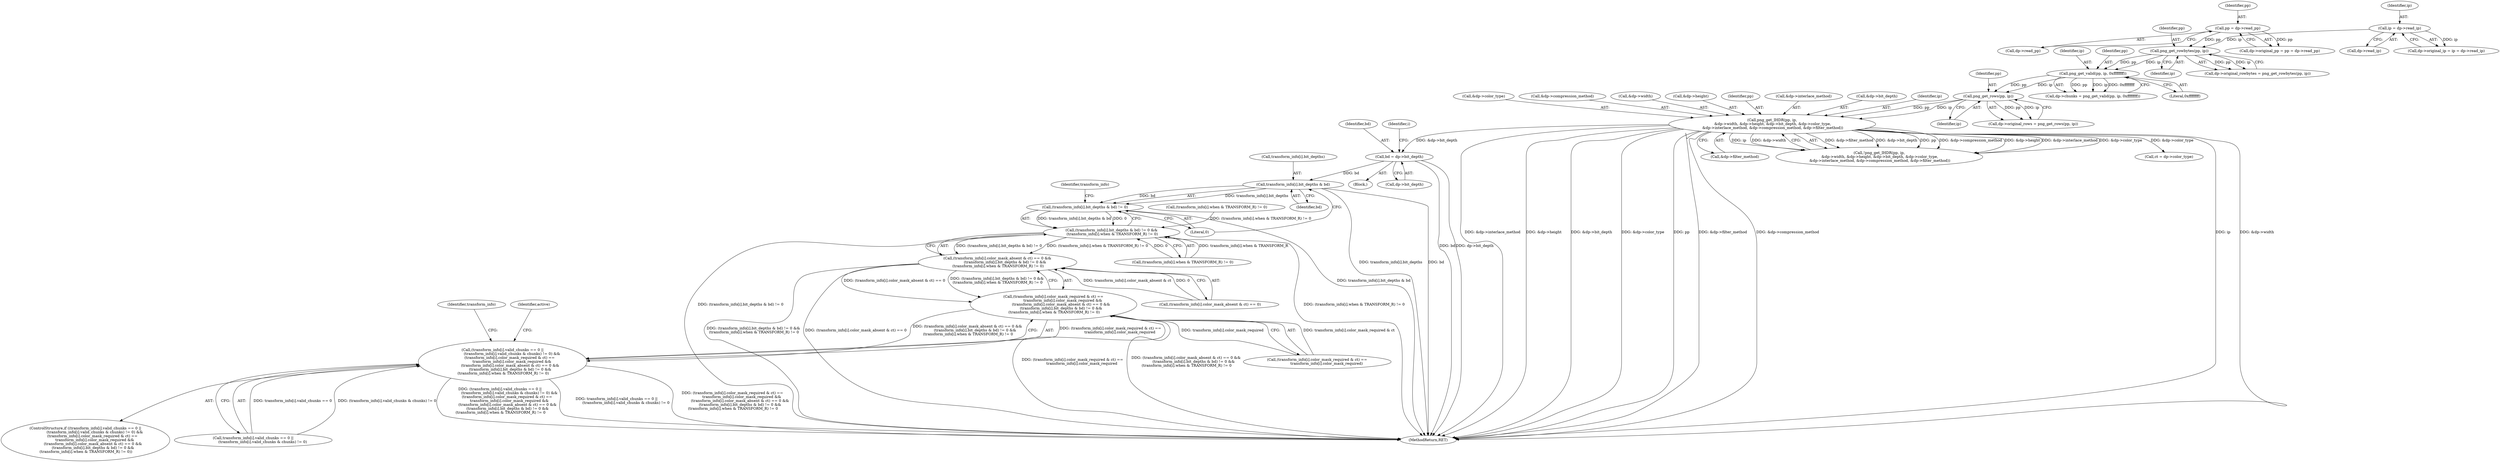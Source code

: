 digraph "0_Android_9d4853418ab2f754c2b63e091c29c5529b8b86ca_25@array" {
"1000341" [label="(Call,transform_info[i].bit_depths & bd)"];
"1000264" [label="(Call,bd = dp->bit_depth)"];
"1000207" [label="(Call,png_get_IHDR(pp, ip,\n &dp->width, &dp->height, &dp->bit_depth, &dp->color_type,\n &dp->interlace_method, &dp->compression_method, &dp->filter_method))"];
"1000192" [label="(Call,png_get_rows(pp, ip))"];
"1000172" [label="(Call,png_get_valid(pp, ip, 0xffffffff))"];
"1000155" [label="(Call,png_get_rowbytes(pp, ip))"];
"1000126" [label="(Call,pp = dp->read_pp)"];
"1000141" [label="(Call,ip = dp->read_ip)"];
"1000340" [label="(Call,(transform_info[i].bit_depths & bd) != 0)"];
"1000339" [label="(Call,(transform_info[i].bit_depths & bd) != 0 &&\n (transform_info[i].when & TRANSFORM_R) != 0)"];
"1000329" [label="(Call,(transform_info[i].color_mask_absent & ct) == 0 &&\n             (transform_info[i].bit_depths & bd) != 0 &&\n (transform_info[i].when & TRANSFORM_R) != 0)"];
"1000315" [label="(Call,(transform_info[i].color_mask_required & ct) ==\n                transform_info[i].color_mask_required &&\n             (transform_info[i].color_mask_absent & ct) == 0 &&\n             (transform_info[i].bit_depths & bd) != 0 &&\n (transform_info[i].when & TRANSFORM_R) != 0)"];
"1000297" [label="(Call,(transform_info[i].valid_chunks == 0 ||\n                (transform_info[i].valid_chunks & chunks) != 0) &&\n            (transform_info[i].color_mask_required & ct) ==\n                transform_info[i].color_mask_required &&\n             (transform_info[i].color_mask_absent & ct) == 0 &&\n             (transform_info[i].bit_depths & bd) != 0 &&\n (transform_info[i].when & TRANSFORM_R) != 0)"];
"1000168" [label="(Call,dp->chunks = png_get_valid(pp, ip, 0xffffffff))"];
"1000128" [label="(Call,dp->read_pp)"];
"1000142" [label="(Identifier,ip)"];
"1000315" [label="(Call,(transform_info[i].color_mask_required & ct) ==\n                transform_info[i].color_mask_required &&\n             (transform_info[i].color_mask_absent & ct) == 0 &&\n             (transform_info[i].bit_depths & bd) != 0 &&\n (transform_info[i].when & TRANSFORM_R) != 0)"];
"1000316" [label="(Call,(transform_info[i].color_mask_required & ct) ==\n                transform_info[i].color_mask_required)"];
"1000234" [label="(Call,&dp->filter_method)"];
"1000193" [label="(Identifier,pp)"];
"1000340" [label="(Call,(transform_info[i].bit_depths & bd) != 0)"];
"1000175" [label="(Literal,0xffffffff)"];
"1000208" [label="(Identifier,pp)"];
"1000330" [label="(Call,(transform_info[i].color_mask_absent & ct) == 0)"];
"1000155" [label="(Call,png_get_rowbytes(pp, ip))"];
"1000122" [label="(Call,dp->original_pp = pp = dp->read_pp)"];
"1000296" [label="(ControlStructure,if ((transform_info[i].valid_chunks == 0 ||\n                (transform_info[i].valid_chunks & chunks) != 0) &&\n            (transform_info[i].color_mask_required & ct) ==\n                transform_info[i].color_mask_required &&\n             (transform_info[i].color_mask_absent & ct) == 0 &&\n             (transform_info[i].bit_depths & bd) != 0 &&\n (transform_info[i].when & TRANSFORM_R) != 0))"];
"1000367" [label="(Identifier,transform_info)"];
"1000342" [label="(Call,transform_info[i].bit_depths)"];
"1000298" [label="(Call,transform_info[i].valid_chunks == 0 ||\n                (transform_info[i].valid_chunks & chunks) != 0)"];
"1000226" [label="(Call,&dp->interlace_method)"];
"1000218" [label="(Call,&dp->bit_depth)"];
"1000174" [label="(Identifier,ip)"];
"1000206" [label="(Call,!png_get_IHDR(pp, ip,\n &dp->width, &dp->height, &dp->bit_depth, &dp->color_type,\n &dp->interlace_method, &dp->compression_method, &dp->filter_method))"];
"1000192" [label="(Call,png_get_rows(pp, ip))"];
"1000353" [label="(Identifier,transform_info)"];
"1000209" [label="(Identifier,ip)"];
"1000265" [label="(Identifier,bd)"];
"1000348" [label="(Literal,0)"];
"1000151" [label="(Call,dp->original_rowbytes = png_get_rowbytes(pp, ip))"];
"1000388" [label="(MethodReturn,RET)"];
"1000272" [label="(Identifier,i)"];
"1000242" [label="(Block,)"];
"1000143" [label="(Call,dp->read_ip)"];
"1000363" [label="(Call,(transform_info[i].when & TRANSFORM_R) != 0)"];
"1000264" [label="(Call,bd = dp->bit_depth)"];
"1000173" [label="(Identifier,pp)"];
"1000137" [label="(Call,dp->original_ip = ip = dp->read_ip)"];
"1000258" [label="(Call,ct = dp->color_type)"];
"1000222" [label="(Call,&dp->color_type)"];
"1000127" [label="(Identifier,pp)"];
"1000207" [label="(Call,png_get_IHDR(pp, ip,\n &dp->width, &dp->height, &dp->bit_depth, &dp->color_type,\n &dp->interlace_method, &dp->compression_method, &dp->filter_method))"];
"1000329" [label="(Call,(transform_info[i].color_mask_absent & ct) == 0 &&\n             (transform_info[i].bit_depths & bd) != 0 &&\n (transform_info[i].when & TRANSFORM_R) != 0)"];
"1000341" [label="(Call,transform_info[i].bit_depths & bd)"];
"1000141" [label="(Call,ip = dp->read_ip)"];
"1000359" [label="(Identifier,active)"];
"1000156" [label="(Identifier,pp)"];
"1000230" [label="(Call,&dp->compression_method)"];
"1000194" [label="(Identifier,ip)"];
"1000266" [label="(Call,dp->bit_depth)"];
"1000347" [label="(Identifier,bd)"];
"1000349" [label="(Call,(transform_info[i].when & TRANSFORM_R) != 0)"];
"1000210" [label="(Call,&dp->width)"];
"1000297" [label="(Call,(transform_info[i].valid_chunks == 0 ||\n                (transform_info[i].valid_chunks & chunks) != 0) &&\n            (transform_info[i].color_mask_required & ct) ==\n                transform_info[i].color_mask_required &&\n             (transform_info[i].color_mask_absent & ct) == 0 &&\n             (transform_info[i].bit_depths & bd) != 0 &&\n (transform_info[i].when & TRANSFORM_R) != 0)"];
"1000126" [label="(Call,pp = dp->read_pp)"];
"1000214" [label="(Call,&dp->height)"];
"1000157" [label="(Identifier,ip)"];
"1000188" [label="(Call,dp->original_rows = png_get_rows(pp, ip))"];
"1000172" [label="(Call,png_get_valid(pp, ip, 0xffffffff))"];
"1000339" [label="(Call,(transform_info[i].bit_depths & bd) != 0 &&\n (transform_info[i].when & TRANSFORM_R) != 0)"];
"1000341" -> "1000340"  [label="AST: "];
"1000341" -> "1000347"  [label="CFG: "];
"1000342" -> "1000341"  [label="AST: "];
"1000347" -> "1000341"  [label="AST: "];
"1000348" -> "1000341"  [label="CFG: "];
"1000341" -> "1000388"  [label="DDG: bd"];
"1000341" -> "1000388"  [label="DDG: transform_info[i].bit_depths"];
"1000341" -> "1000340"  [label="DDG: transform_info[i].bit_depths"];
"1000341" -> "1000340"  [label="DDG: bd"];
"1000264" -> "1000341"  [label="DDG: bd"];
"1000264" -> "1000242"  [label="AST: "];
"1000264" -> "1000266"  [label="CFG: "];
"1000265" -> "1000264"  [label="AST: "];
"1000266" -> "1000264"  [label="AST: "];
"1000272" -> "1000264"  [label="CFG: "];
"1000264" -> "1000388"  [label="DDG: bd"];
"1000264" -> "1000388"  [label="DDG: dp->bit_depth"];
"1000207" -> "1000264"  [label="DDG: &dp->bit_depth"];
"1000207" -> "1000206"  [label="AST: "];
"1000207" -> "1000234"  [label="CFG: "];
"1000208" -> "1000207"  [label="AST: "];
"1000209" -> "1000207"  [label="AST: "];
"1000210" -> "1000207"  [label="AST: "];
"1000214" -> "1000207"  [label="AST: "];
"1000218" -> "1000207"  [label="AST: "];
"1000222" -> "1000207"  [label="AST: "];
"1000226" -> "1000207"  [label="AST: "];
"1000230" -> "1000207"  [label="AST: "];
"1000234" -> "1000207"  [label="AST: "];
"1000206" -> "1000207"  [label="CFG: "];
"1000207" -> "1000388"  [label="DDG: ip"];
"1000207" -> "1000388"  [label="DDG: &dp->width"];
"1000207" -> "1000388"  [label="DDG: &dp->interlace_method"];
"1000207" -> "1000388"  [label="DDG: &dp->height"];
"1000207" -> "1000388"  [label="DDG: &dp->bit_depth"];
"1000207" -> "1000388"  [label="DDG: &dp->color_type"];
"1000207" -> "1000388"  [label="DDG: pp"];
"1000207" -> "1000388"  [label="DDG: &dp->filter_method"];
"1000207" -> "1000388"  [label="DDG: &dp->compression_method"];
"1000207" -> "1000206"  [label="DDG: &dp->filter_method"];
"1000207" -> "1000206"  [label="DDG: &dp->bit_depth"];
"1000207" -> "1000206"  [label="DDG: pp"];
"1000207" -> "1000206"  [label="DDG: &dp->compression_method"];
"1000207" -> "1000206"  [label="DDG: &dp->height"];
"1000207" -> "1000206"  [label="DDG: &dp->interlace_method"];
"1000207" -> "1000206"  [label="DDG: &dp->color_type"];
"1000207" -> "1000206"  [label="DDG: ip"];
"1000207" -> "1000206"  [label="DDG: &dp->width"];
"1000192" -> "1000207"  [label="DDG: pp"];
"1000192" -> "1000207"  [label="DDG: ip"];
"1000207" -> "1000258"  [label="DDG: &dp->color_type"];
"1000192" -> "1000188"  [label="AST: "];
"1000192" -> "1000194"  [label="CFG: "];
"1000193" -> "1000192"  [label="AST: "];
"1000194" -> "1000192"  [label="AST: "];
"1000188" -> "1000192"  [label="CFG: "];
"1000192" -> "1000188"  [label="DDG: pp"];
"1000192" -> "1000188"  [label="DDG: ip"];
"1000172" -> "1000192"  [label="DDG: pp"];
"1000172" -> "1000192"  [label="DDG: ip"];
"1000172" -> "1000168"  [label="AST: "];
"1000172" -> "1000175"  [label="CFG: "];
"1000173" -> "1000172"  [label="AST: "];
"1000174" -> "1000172"  [label="AST: "];
"1000175" -> "1000172"  [label="AST: "];
"1000168" -> "1000172"  [label="CFG: "];
"1000172" -> "1000168"  [label="DDG: pp"];
"1000172" -> "1000168"  [label="DDG: ip"];
"1000172" -> "1000168"  [label="DDG: 0xffffffff"];
"1000155" -> "1000172"  [label="DDG: pp"];
"1000155" -> "1000172"  [label="DDG: ip"];
"1000155" -> "1000151"  [label="AST: "];
"1000155" -> "1000157"  [label="CFG: "];
"1000156" -> "1000155"  [label="AST: "];
"1000157" -> "1000155"  [label="AST: "];
"1000151" -> "1000155"  [label="CFG: "];
"1000155" -> "1000151"  [label="DDG: pp"];
"1000155" -> "1000151"  [label="DDG: ip"];
"1000126" -> "1000155"  [label="DDG: pp"];
"1000141" -> "1000155"  [label="DDG: ip"];
"1000126" -> "1000122"  [label="AST: "];
"1000126" -> "1000128"  [label="CFG: "];
"1000127" -> "1000126"  [label="AST: "];
"1000128" -> "1000126"  [label="AST: "];
"1000122" -> "1000126"  [label="CFG: "];
"1000126" -> "1000122"  [label="DDG: pp"];
"1000141" -> "1000137"  [label="AST: "];
"1000141" -> "1000143"  [label="CFG: "];
"1000142" -> "1000141"  [label="AST: "];
"1000143" -> "1000141"  [label="AST: "];
"1000137" -> "1000141"  [label="CFG: "];
"1000141" -> "1000137"  [label="DDG: ip"];
"1000340" -> "1000339"  [label="AST: "];
"1000340" -> "1000348"  [label="CFG: "];
"1000348" -> "1000340"  [label="AST: "];
"1000353" -> "1000340"  [label="CFG: "];
"1000339" -> "1000340"  [label="CFG: "];
"1000340" -> "1000388"  [label="DDG: transform_info[i].bit_depths & bd"];
"1000340" -> "1000339"  [label="DDG: transform_info[i].bit_depths & bd"];
"1000340" -> "1000339"  [label="DDG: 0"];
"1000339" -> "1000329"  [label="AST: "];
"1000339" -> "1000349"  [label="CFG: "];
"1000349" -> "1000339"  [label="AST: "];
"1000329" -> "1000339"  [label="CFG: "];
"1000339" -> "1000388"  [label="DDG: (transform_info[i].when & TRANSFORM_R) != 0"];
"1000339" -> "1000388"  [label="DDG: (transform_info[i].bit_depths & bd) != 0"];
"1000339" -> "1000329"  [label="DDG: (transform_info[i].bit_depths & bd) != 0"];
"1000339" -> "1000329"  [label="DDG: (transform_info[i].when & TRANSFORM_R) != 0"];
"1000363" -> "1000339"  [label="DDG: (transform_info[i].when & TRANSFORM_R) != 0"];
"1000349" -> "1000339"  [label="DDG: transform_info[i].when & TRANSFORM_R"];
"1000349" -> "1000339"  [label="DDG: 0"];
"1000329" -> "1000315"  [label="AST: "];
"1000329" -> "1000330"  [label="CFG: "];
"1000330" -> "1000329"  [label="AST: "];
"1000315" -> "1000329"  [label="CFG: "];
"1000329" -> "1000388"  [label="DDG: (transform_info[i].bit_depths & bd) != 0 &&\n (transform_info[i].when & TRANSFORM_R) != 0"];
"1000329" -> "1000388"  [label="DDG: (transform_info[i].color_mask_absent & ct) == 0"];
"1000329" -> "1000315"  [label="DDG: (transform_info[i].color_mask_absent & ct) == 0"];
"1000329" -> "1000315"  [label="DDG: (transform_info[i].bit_depths & bd) != 0 &&\n (transform_info[i].when & TRANSFORM_R) != 0"];
"1000330" -> "1000329"  [label="DDG: transform_info[i].color_mask_absent & ct"];
"1000330" -> "1000329"  [label="DDG: 0"];
"1000315" -> "1000297"  [label="AST: "];
"1000315" -> "1000316"  [label="CFG: "];
"1000316" -> "1000315"  [label="AST: "];
"1000297" -> "1000315"  [label="CFG: "];
"1000315" -> "1000388"  [label="DDG: (transform_info[i].color_mask_required & ct) ==\n                transform_info[i].color_mask_required"];
"1000315" -> "1000388"  [label="DDG: (transform_info[i].color_mask_absent & ct) == 0 &&\n             (transform_info[i].bit_depths & bd) != 0 &&\n (transform_info[i].when & TRANSFORM_R) != 0"];
"1000315" -> "1000297"  [label="DDG: (transform_info[i].color_mask_required & ct) ==\n                transform_info[i].color_mask_required"];
"1000315" -> "1000297"  [label="DDG: (transform_info[i].color_mask_absent & ct) == 0 &&\n             (transform_info[i].bit_depths & bd) != 0 &&\n (transform_info[i].when & TRANSFORM_R) != 0"];
"1000316" -> "1000315"  [label="DDG: transform_info[i].color_mask_required & ct"];
"1000316" -> "1000315"  [label="DDG: transform_info[i].color_mask_required"];
"1000297" -> "1000296"  [label="AST: "];
"1000297" -> "1000298"  [label="CFG: "];
"1000298" -> "1000297"  [label="AST: "];
"1000359" -> "1000297"  [label="CFG: "];
"1000367" -> "1000297"  [label="CFG: "];
"1000297" -> "1000388"  [label="DDG: (transform_info[i].valid_chunks == 0 ||\n                (transform_info[i].valid_chunks & chunks) != 0) &&\n            (transform_info[i].color_mask_required & ct) ==\n                transform_info[i].color_mask_required &&\n             (transform_info[i].color_mask_absent & ct) == 0 &&\n             (transform_info[i].bit_depths & bd) != 0 &&\n (transform_info[i].when & TRANSFORM_R) != 0"];
"1000297" -> "1000388"  [label="DDG: transform_info[i].valid_chunks == 0 ||\n                (transform_info[i].valid_chunks & chunks) != 0"];
"1000297" -> "1000388"  [label="DDG: (transform_info[i].color_mask_required & ct) ==\n                transform_info[i].color_mask_required &&\n             (transform_info[i].color_mask_absent & ct) == 0 &&\n             (transform_info[i].bit_depths & bd) != 0 &&\n (transform_info[i].when & TRANSFORM_R) != 0"];
"1000298" -> "1000297"  [label="DDG: transform_info[i].valid_chunks == 0"];
"1000298" -> "1000297"  [label="DDG: (transform_info[i].valid_chunks & chunks) != 0"];
}
